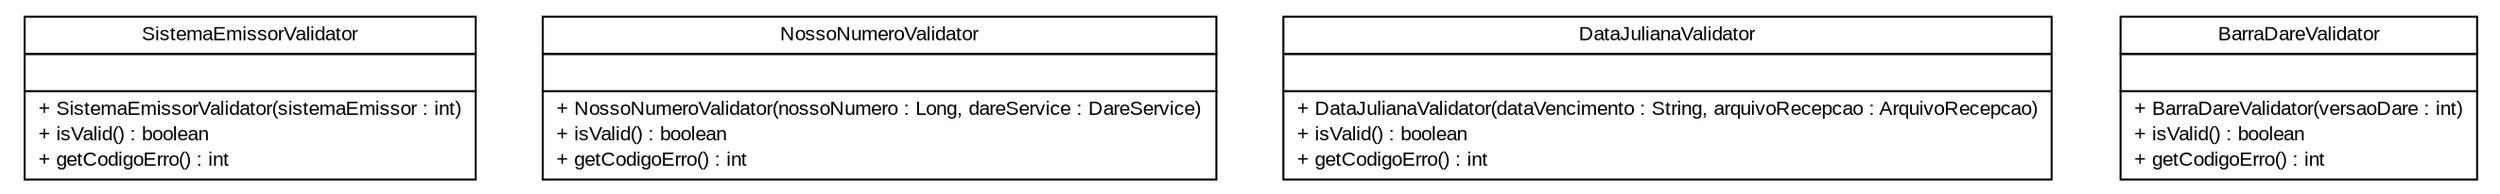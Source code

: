 #!/usr/local/bin/dot
#
# Class diagram 
# Generated by UMLGraph version R5_6 (http://www.umlgraph.org/)
#

digraph G {
	edge [fontname="arial",fontsize=10,labelfontname="arial",labelfontsize=10];
	node [fontname="arial",fontsize=10,shape=plaintext];
	nodesep=0.25;
	ranksep=0.5;
	// br.gov.to.sefaz.arr.processamento.validation.validator.detalhe.arrecadacao.SistemaEmissorValidator
	c146451 [label=<<table title="br.gov.to.sefaz.arr.processamento.validation.validator.detalhe.arrecadacao.SistemaEmissorValidator" border="0" cellborder="1" cellspacing="0" cellpadding="2" port="p" href="./SistemaEmissorValidator.html">
		<tr><td><table border="0" cellspacing="0" cellpadding="1">
<tr><td align="center" balign="center"> SistemaEmissorValidator </td></tr>
		</table></td></tr>
		<tr><td><table border="0" cellspacing="0" cellpadding="1">
<tr><td align="left" balign="left">  </td></tr>
		</table></td></tr>
		<tr><td><table border="0" cellspacing="0" cellpadding="1">
<tr><td align="left" balign="left"> + SistemaEmissorValidator(sistemaEmissor : int) </td></tr>
<tr><td align="left" balign="left"> + isValid() : boolean </td></tr>
<tr><td align="left" balign="left"> + getCodigoErro() : int </td></tr>
		</table></td></tr>
		</table>>, URL="./SistemaEmissorValidator.html", fontname="arial", fontcolor="black", fontsize=10.0];
	// br.gov.to.sefaz.arr.processamento.validation.validator.detalhe.arrecadacao.NossoNumeroValidator
	c146452 [label=<<table title="br.gov.to.sefaz.arr.processamento.validation.validator.detalhe.arrecadacao.NossoNumeroValidator" border="0" cellborder="1" cellspacing="0" cellpadding="2" port="p" href="./NossoNumeroValidator.html">
		<tr><td><table border="0" cellspacing="0" cellpadding="1">
<tr><td align="center" balign="center"> NossoNumeroValidator </td></tr>
		</table></td></tr>
		<tr><td><table border="0" cellspacing="0" cellpadding="1">
<tr><td align="left" balign="left">  </td></tr>
		</table></td></tr>
		<tr><td><table border="0" cellspacing="0" cellpadding="1">
<tr><td align="left" balign="left"> + NossoNumeroValidator(nossoNumero : Long, dareService : DareService) </td></tr>
<tr><td align="left" balign="left"> + isValid() : boolean </td></tr>
<tr><td align="left" balign="left"> + getCodigoErro() : int </td></tr>
		</table></td></tr>
		</table>>, URL="./NossoNumeroValidator.html", fontname="arial", fontcolor="black", fontsize=10.0];
	// br.gov.to.sefaz.arr.processamento.validation.validator.detalhe.arrecadacao.DataJulianaValidator
	c146453 [label=<<table title="br.gov.to.sefaz.arr.processamento.validation.validator.detalhe.arrecadacao.DataJulianaValidator" border="0" cellborder="1" cellspacing="0" cellpadding="2" port="p" href="./DataJulianaValidator.html">
		<tr><td><table border="0" cellspacing="0" cellpadding="1">
<tr><td align="center" balign="center"> DataJulianaValidator </td></tr>
		</table></td></tr>
		<tr><td><table border="0" cellspacing="0" cellpadding="1">
<tr><td align="left" balign="left">  </td></tr>
		</table></td></tr>
		<tr><td><table border="0" cellspacing="0" cellpadding="1">
<tr><td align="left" balign="left"> + DataJulianaValidator(dataVencimento : String, arquivoRecepcao : ArquivoRecepcao) </td></tr>
<tr><td align="left" balign="left"> + isValid() : boolean </td></tr>
<tr><td align="left" balign="left"> + getCodigoErro() : int </td></tr>
		</table></td></tr>
		</table>>, URL="./DataJulianaValidator.html", fontname="arial", fontcolor="black", fontsize=10.0];
	// br.gov.to.sefaz.arr.processamento.validation.validator.detalhe.arrecadacao.BarraDareValidator
	c146454 [label=<<table title="br.gov.to.sefaz.arr.processamento.validation.validator.detalhe.arrecadacao.BarraDareValidator" border="0" cellborder="1" cellspacing="0" cellpadding="2" port="p" href="./BarraDareValidator.html">
		<tr><td><table border="0" cellspacing="0" cellpadding="1">
<tr><td align="center" balign="center"> BarraDareValidator </td></tr>
		</table></td></tr>
		<tr><td><table border="0" cellspacing="0" cellpadding="1">
<tr><td align="left" balign="left">  </td></tr>
		</table></td></tr>
		<tr><td><table border="0" cellspacing="0" cellpadding="1">
<tr><td align="left" balign="left"> + BarraDareValidator(versaoDare : int) </td></tr>
<tr><td align="left" balign="left"> + isValid() : boolean </td></tr>
<tr><td align="left" balign="left"> + getCodigoErro() : int </td></tr>
		</table></td></tr>
		</table>>, URL="./BarraDareValidator.html", fontname="arial", fontcolor="black", fontsize=10.0];
}

